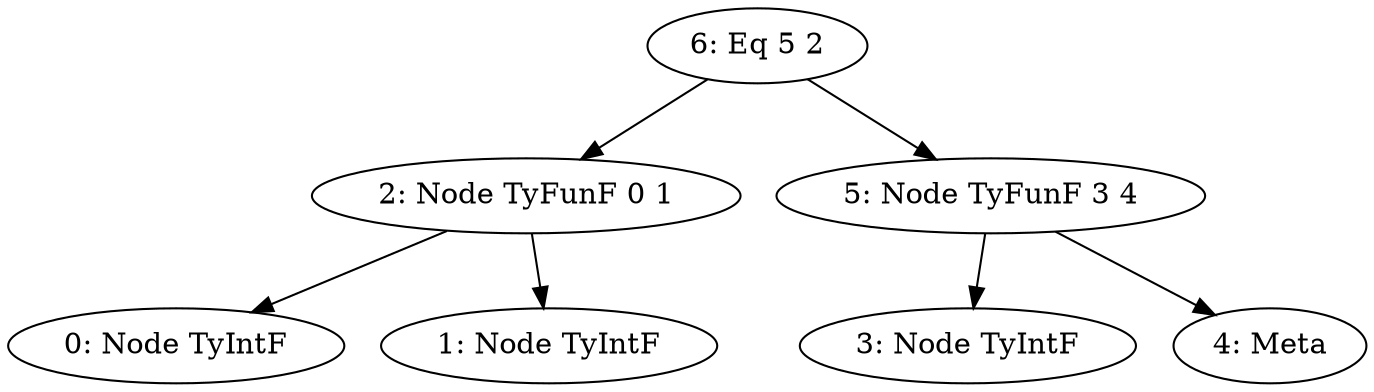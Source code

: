 digraph 
{
  "0" [label="0: Node TyIntF"]
  "1" [label="1: Node TyIntF"]
  "2" [label="2: Node TyFunF 0 1"]
  "3" [label="3: Node TyIntF"]
  "4" [label="4: Meta"]
  "5" [label="5: Node TyFunF 3 4"]
  "6" [label="6: Eq 5 2"]
  "2" -> "0"
  "2" -> "1"
  "5" -> "3"
  "5" -> "4"
  "6" -> "2"
  "6" -> "5"
}
